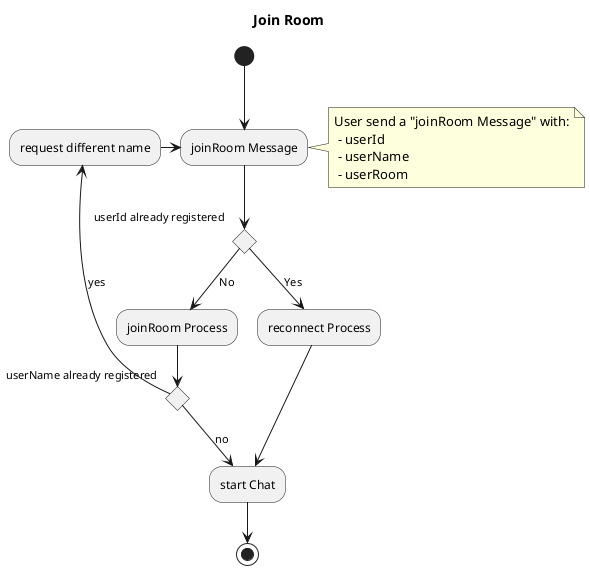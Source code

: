 @startuml

title Join Room

(*) --> "joinRoom Message" as jR
note right
  User send a "joinRoom Message" with:
   - userId
   - userName
   - userRoom
end note

if "userId already registered" then
    -->[No] "joinRoom Process"
    if "userName already registered" then
        -left> [yes] "request different name" as rN
      else
        --> [no] "start Chat" as sC
      endif
else
    -->[Yes] "reconnect Process" as rP
endif

rN -> jR
rP ---> sC
sC --> (*)

@enduml